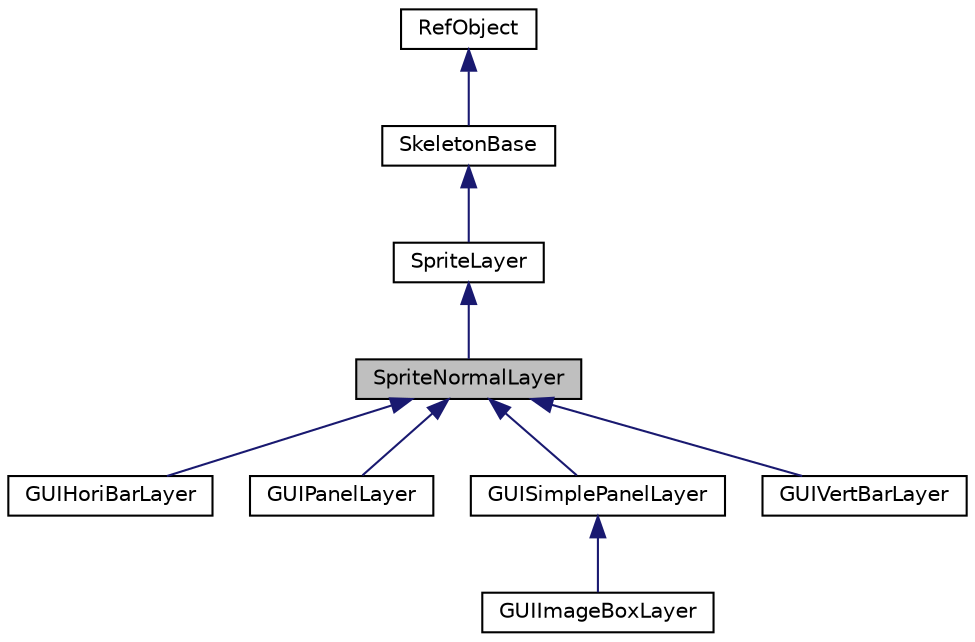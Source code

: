 digraph "SpriteNormalLayer"
{
  edge [fontname="Helvetica",fontsize="10",labelfontname="Helvetica",labelfontsize="10"];
  node [fontname="Helvetica",fontsize="10",shape=record];
  Node1 [label="SpriteNormalLayer",height=0.2,width=0.4,color="black", fillcolor="grey75", style="filled", fontcolor="black"];
  Node2 -> Node1 [dir="back",color="midnightblue",fontsize="10",style="solid",fontname="Helvetica"];
  Node2 [label="SpriteLayer",height=0.2,width=0.4,color="black", fillcolor="white", style="filled",URL="$class_sprite_layer.html",tooltip="SpriteLayer. "];
  Node3 -> Node2 [dir="back",color="midnightblue",fontsize="10",style="solid",fontname="Helvetica"];
  Node3 [label="SkeletonBase",height=0.2,width=0.4,color="black", fillcolor="white", style="filled",URL="$class_skeleton_base.html"];
  Node4 -> Node3 [dir="back",color="midnightblue",fontsize="10",style="solid",fontname="Helvetica"];
  Node4 [label="RefObject",height=0.2,width=0.4,color="black", fillcolor="white", style="filled",URL="$class_ref_object.html"];
  Node1 -> Node5 [dir="back",color="midnightblue",fontsize="10",style="solid",fontname="Helvetica"];
  Node5 [label="GUIHoriBarLayer",height=0.2,width=0.4,color="black", fillcolor="white", style="filled",URL="$class_g_u_i_hori_bar_layer.html",tooltip="GUIHoriBarLayer. "];
  Node1 -> Node6 [dir="back",color="midnightblue",fontsize="10",style="solid",fontname="Helvetica"];
  Node6 [label="GUIPanelLayer",height=0.2,width=0.4,color="black", fillcolor="white", style="filled",URL="$class_g_u_i_panel_layer.html",tooltip="GUIPanelLayer. "];
  Node1 -> Node7 [dir="back",color="midnightblue",fontsize="10",style="solid",fontname="Helvetica"];
  Node7 [label="GUISimplePanelLayer",height=0.2,width=0.4,color="black", fillcolor="white", style="filled",URL="$class_g_u_i_simple_panel_layer.html",tooltip="GUISimplePanelLayer. "];
  Node7 -> Node8 [dir="back",color="midnightblue",fontsize="10",style="solid",fontname="Helvetica"];
  Node8 [label="GUIImageBoxLayer",height=0.2,width=0.4,color="black", fillcolor="white", style="filled",URL="$class_g_u_i_image_box_layer.html",tooltip="GUIImageBoxLayer. "];
  Node1 -> Node9 [dir="back",color="midnightblue",fontsize="10",style="solid",fontname="Helvetica"];
  Node9 [label="GUIVertBarLayer",height=0.2,width=0.4,color="black", fillcolor="white", style="filled",URL="$class_g_u_i_vert_bar_layer.html",tooltip="GUIVertBarLayer. "];
}
